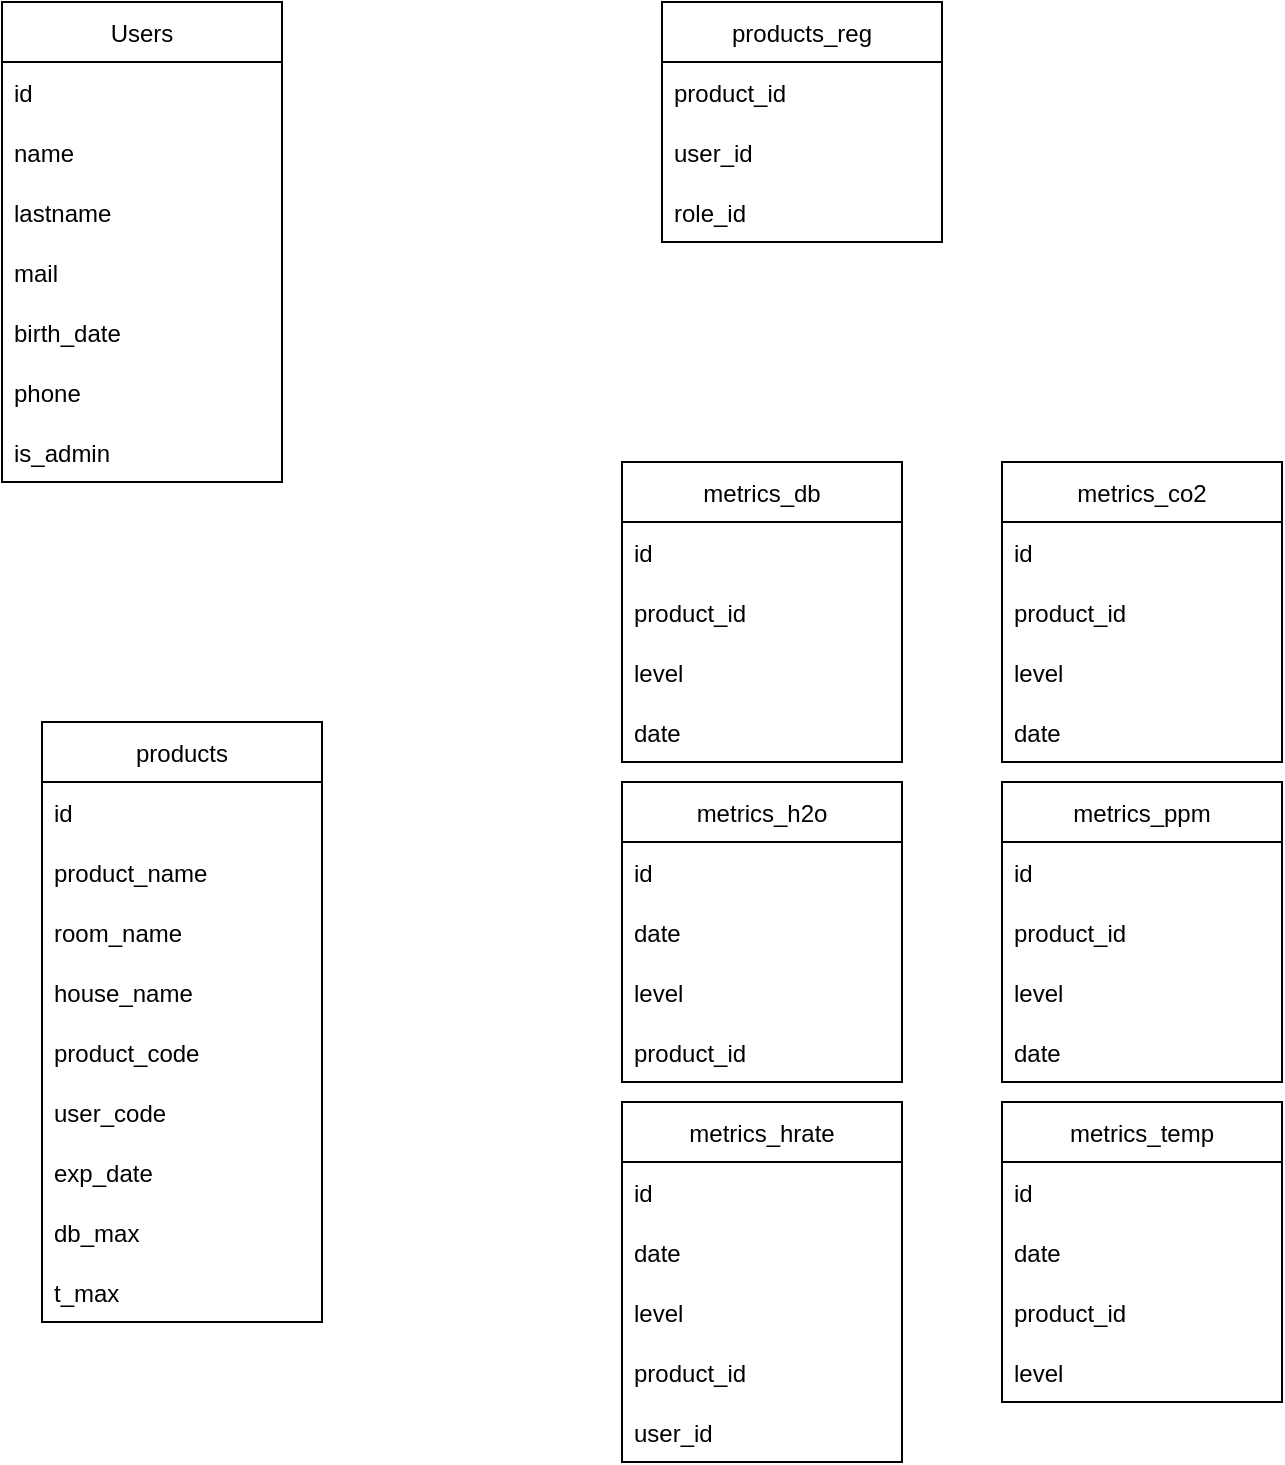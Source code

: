<mxfile version="20.4.0" type="github">
  <diagram id="R2lEEEUBdFMjLlhIrx00" name="Page-1">
    <mxGraphModel dx="1104" dy="803" grid="1" gridSize="10" guides="1" tooltips="1" connect="1" arrows="1" fold="1" page="1" pageScale="1" pageWidth="850" pageHeight="1100" math="0" shadow="0" extFonts="Permanent Marker^https://fonts.googleapis.com/css?family=Permanent+Marker">
      <root>
        <mxCell id="0" />
        <mxCell id="1" parent="0" />
        <mxCell id="564PJBKYlBP4g3b3QOYb-91" value="Users" style="swimlane;fontStyle=0;childLayout=stackLayout;horizontal=1;startSize=30;horizontalStack=0;resizeParent=1;resizeParentMax=0;resizeLast=0;collapsible=1;marginBottom=0;" vertex="1" parent="1">
          <mxGeometry x="80" y="50" width="140" height="240" as="geometry" />
        </mxCell>
        <mxCell id="564PJBKYlBP4g3b3QOYb-92" value="id" style="text;strokeColor=none;fillColor=none;align=left;verticalAlign=middle;spacingLeft=4;spacingRight=4;overflow=hidden;points=[[0,0.5],[1,0.5]];portConstraint=eastwest;rotatable=0;" vertex="1" parent="564PJBKYlBP4g3b3QOYb-91">
          <mxGeometry y="30" width="140" height="30" as="geometry" />
        </mxCell>
        <mxCell id="564PJBKYlBP4g3b3QOYb-93" value="name" style="text;strokeColor=none;fillColor=none;align=left;verticalAlign=middle;spacingLeft=4;spacingRight=4;overflow=hidden;points=[[0,0.5],[1,0.5]];portConstraint=eastwest;rotatable=0;" vertex="1" parent="564PJBKYlBP4g3b3QOYb-91">
          <mxGeometry y="60" width="140" height="30" as="geometry" />
        </mxCell>
        <mxCell id="564PJBKYlBP4g3b3QOYb-94" value="lastname" style="text;strokeColor=none;fillColor=none;align=left;verticalAlign=middle;spacingLeft=4;spacingRight=4;overflow=hidden;points=[[0,0.5],[1,0.5]];portConstraint=eastwest;rotatable=0;" vertex="1" parent="564PJBKYlBP4g3b3QOYb-91">
          <mxGeometry y="90" width="140" height="30" as="geometry" />
        </mxCell>
        <mxCell id="564PJBKYlBP4g3b3QOYb-166" value="mail" style="text;strokeColor=none;fillColor=none;align=left;verticalAlign=middle;spacingLeft=4;spacingRight=4;overflow=hidden;points=[[0,0.5],[1,0.5]];portConstraint=eastwest;rotatable=0;" vertex="1" parent="564PJBKYlBP4g3b3QOYb-91">
          <mxGeometry y="120" width="140" height="30" as="geometry" />
        </mxCell>
        <mxCell id="564PJBKYlBP4g3b3QOYb-165" value="birth_date" style="text;strokeColor=none;fillColor=none;align=left;verticalAlign=middle;spacingLeft=4;spacingRight=4;overflow=hidden;points=[[0,0.5],[1,0.5]];portConstraint=eastwest;rotatable=0;" vertex="1" parent="564PJBKYlBP4g3b3QOYb-91">
          <mxGeometry y="150" width="140" height="30" as="geometry" />
        </mxCell>
        <mxCell id="564PJBKYlBP4g3b3QOYb-168" value="phone" style="text;strokeColor=none;fillColor=none;align=left;verticalAlign=middle;spacingLeft=4;spacingRight=4;overflow=hidden;points=[[0,0.5],[1,0.5]];portConstraint=eastwest;rotatable=0;" vertex="1" parent="564PJBKYlBP4g3b3QOYb-91">
          <mxGeometry y="180" width="140" height="30" as="geometry" />
        </mxCell>
        <mxCell id="564PJBKYlBP4g3b3QOYb-164" value="is_admin" style="text;strokeColor=none;fillColor=none;align=left;verticalAlign=middle;spacingLeft=4;spacingRight=4;overflow=hidden;points=[[0,0.5],[1,0.5]];portConstraint=eastwest;rotatable=0;" vertex="1" parent="564PJBKYlBP4g3b3QOYb-91">
          <mxGeometry y="210" width="140" height="30" as="geometry" />
        </mxCell>
        <mxCell id="564PJBKYlBP4g3b3QOYb-95" value="metrics_h2o" style="swimlane;fontStyle=0;childLayout=stackLayout;horizontal=1;startSize=30;horizontalStack=0;resizeParent=1;resizeParentMax=0;resizeLast=0;collapsible=1;marginBottom=0;" vertex="1" parent="1">
          <mxGeometry x="390" y="440" width="140" height="150" as="geometry" />
        </mxCell>
        <mxCell id="564PJBKYlBP4g3b3QOYb-141" value="id" style="text;strokeColor=none;fillColor=none;align=left;verticalAlign=middle;spacingLeft=4;spacingRight=4;overflow=hidden;points=[[0,0.5],[1,0.5]];portConstraint=eastwest;rotatable=0;" vertex="1" parent="564PJBKYlBP4g3b3QOYb-95">
          <mxGeometry y="30" width="140" height="30" as="geometry" />
        </mxCell>
        <mxCell id="564PJBKYlBP4g3b3QOYb-144" value="date" style="text;strokeColor=none;fillColor=none;align=left;verticalAlign=middle;spacingLeft=4;spacingRight=4;overflow=hidden;points=[[0,0.5],[1,0.5]];portConstraint=eastwest;rotatable=0;" vertex="1" parent="564PJBKYlBP4g3b3QOYb-95">
          <mxGeometry y="60" width="140" height="30" as="geometry" />
        </mxCell>
        <mxCell id="564PJBKYlBP4g3b3QOYb-143" value="level" style="text;strokeColor=none;fillColor=none;align=left;verticalAlign=middle;spacingLeft=4;spacingRight=4;overflow=hidden;points=[[0,0.5],[1,0.5]];portConstraint=eastwest;rotatable=0;" vertex="1" parent="564PJBKYlBP4g3b3QOYb-95">
          <mxGeometry y="90" width="140" height="30" as="geometry" />
        </mxCell>
        <mxCell id="564PJBKYlBP4g3b3QOYb-142" value="product_id" style="text;strokeColor=none;fillColor=none;align=left;verticalAlign=middle;spacingLeft=4;spacingRight=4;overflow=hidden;points=[[0,0.5],[1,0.5]];portConstraint=eastwest;rotatable=0;" vertex="1" parent="564PJBKYlBP4g3b3QOYb-95">
          <mxGeometry y="120" width="140" height="30" as="geometry" />
        </mxCell>
        <mxCell id="564PJBKYlBP4g3b3QOYb-103" value="metrics_db" style="swimlane;fontStyle=0;childLayout=stackLayout;horizontal=1;startSize=30;horizontalStack=0;resizeParent=1;resizeParentMax=0;resizeLast=0;collapsible=1;marginBottom=0;" vertex="1" parent="1">
          <mxGeometry x="390" y="280" width="140" height="150" as="geometry" />
        </mxCell>
        <mxCell id="564PJBKYlBP4g3b3QOYb-104" value="id" style="text;strokeColor=none;fillColor=none;align=left;verticalAlign=middle;spacingLeft=4;spacingRight=4;overflow=hidden;points=[[0,0.5],[1,0.5]];portConstraint=eastwest;rotatable=0;" vertex="1" parent="564PJBKYlBP4g3b3QOYb-103">
          <mxGeometry y="30" width="140" height="30" as="geometry" />
        </mxCell>
        <mxCell id="564PJBKYlBP4g3b3QOYb-105" value="product_id" style="text;strokeColor=none;fillColor=none;align=left;verticalAlign=middle;spacingLeft=4;spacingRight=4;overflow=hidden;points=[[0,0.5],[1,0.5]];portConstraint=eastwest;rotatable=0;" vertex="1" parent="564PJBKYlBP4g3b3QOYb-103">
          <mxGeometry y="60" width="140" height="30" as="geometry" />
        </mxCell>
        <mxCell id="564PJBKYlBP4g3b3QOYb-106" value="level" style="text;strokeColor=none;fillColor=none;align=left;verticalAlign=middle;spacingLeft=4;spacingRight=4;overflow=hidden;points=[[0,0.5],[1,0.5]];portConstraint=eastwest;rotatable=0;" vertex="1" parent="564PJBKYlBP4g3b3QOYb-103">
          <mxGeometry y="90" width="140" height="30" as="geometry" />
        </mxCell>
        <mxCell id="564PJBKYlBP4g3b3QOYb-131" value="date" style="text;strokeColor=none;fillColor=none;align=left;verticalAlign=middle;spacingLeft=4;spacingRight=4;overflow=hidden;points=[[0,0.5],[1,0.5]];portConstraint=eastwest;rotatable=0;" vertex="1" parent="564PJBKYlBP4g3b3QOYb-103">
          <mxGeometry y="120" width="140" height="30" as="geometry" />
        </mxCell>
        <mxCell id="564PJBKYlBP4g3b3QOYb-111" value="products" style="swimlane;fontStyle=0;childLayout=stackLayout;horizontal=1;startSize=30;horizontalStack=0;resizeParent=1;resizeParentMax=0;resizeLast=0;collapsible=1;marginBottom=0;" vertex="1" parent="1">
          <mxGeometry x="100" y="410" width="140" height="300" as="geometry" />
        </mxCell>
        <mxCell id="564PJBKYlBP4g3b3QOYb-112" value="id" style="text;strokeColor=none;fillColor=none;align=left;verticalAlign=middle;spacingLeft=4;spacingRight=4;overflow=hidden;points=[[0,0.5],[1,0.5]];portConstraint=eastwest;rotatable=0;" vertex="1" parent="564PJBKYlBP4g3b3QOYb-111">
          <mxGeometry y="30" width="140" height="30" as="geometry" />
        </mxCell>
        <mxCell id="564PJBKYlBP4g3b3QOYb-114" value="product_name" style="text;strokeColor=none;fillColor=none;align=left;verticalAlign=middle;spacingLeft=4;spacingRight=4;overflow=hidden;points=[[0,0.5],[1,0.5]];portConstraint=eastwest;rotatable=0;" vertex="1" parent="564PJBKYlBP4g3b3QOYb-111">
          <mxGeometry y="60" width="140" height="30" as="geometry" />
        </mxCell>
        <mxCell id="564PJBKYlBP4g3b3QOYb-113" value="room_name" style="text;strokeColor=none;fillColor=none;align=left;verticalAlign=middle;spacingLeft=4;spacingRight=4;overflow=hidden;points=[[0,0.5],[1,0.5]];portConstraint=eastwest;rotatable=0;" vertex="1" parent="564PJBKYlBP4g3b3QOYb-111">
          <mxGeometry y="90" width="140" height="30" as="geometry" />
        </mxCell>
        <mxCell id="564PJBKYlBP4g3b3QOYb-157" value="house_name" style="text;strokeColor=none;fillColor=none;align=left;verticalAlign=middle;spacingLeft=4;spacingRight=4;overflow=hidden;points=[[0,0.5],[1,0.5]];portConstraint=eastwest;rotatable=0;" vertex="1" parent="564PJBKYlBP4g3b3QOYb-111">
          <mxGeometry y="120" width="140" height="30" as="geometry" />
        </mxCell>
        <mxCell id="564PJBKYlBP4g3b3QOYb-158" value="product_code" style="text;strokeColor=none;fillColor=none;align=left;verticalAlign=middle;spacingLeft=4;spacingRight=4;overflow=hidden;points=[[0,0.5],[1,0.5]];portConstraint=eastwest;rotatable=0;" vertex="1" parent="564PJBKYlBP4g3b3QOYb-111">
          <mxGeometry y="150" width="140" height="30" as="geometry" />
        </mxCell>
        <mxCell id="564PJBKYlBP4g3b3QOYb-160" value="user_code" style="text;strokeColor=none;fillColor=none;align=left;verticalAlign=middle;spacingLeft=4;spacingRight=4;overflow=hidden;points=[[0,0.5],[1,0.5]];portConstraint=eastwest;rotatable=0;" vertex="1" parent="564PJBKYlBP4g3b3QOYb-111">
          <mxGeometry y="180" width="140" height="30" as="geometry" />
        </mxCell>
        <mxCell id="564PJBKYlBP4g3b3QOYb-159" value="exp_date" style="text;strokeColor=none;fillColor=none;align=left;verticalAlign=middle;spacingLeft=4;spacingRight=4;overflow=hidden;points=[[0,0.5],[1,0.5]];portConstraint=eastwest;rotatable=0;" vertex="1" parent="564PJBKYlBP4g3b3QOYb-111">
          <mxGeometry y="210" width="140" height="30" as="geometry" />
        </mxCell>
        <mxCell id="564PJBKYlBP4g3b3QOYb-161" value="db_max" style="text;strokeColor=none;fillColor=none;align=left;verticalAlign=middle;spacingLeft=4;spacingRight=4;overflow=hidden;points=[[0,0.5],[1,0.5]];portConstraint=eastwest;rotatable=0;" vertex="1" parent="564PJBKYlBP4g3b3QOYb-111">
          <mxGeometry y="240" width="140" height="30" as="geometry" />
        </mxCell>
        <mxCell id="564PJBKYlBP4g3b3QOYb-163" value="t_max" style="text;strokeColor=none;fillColor=none;align=left;verticalAlign=middle;spacingLeft=4;spacingRight=4;overflow=hidden;points=[[0,0.5],[1,0.5]];portConstraint=eastwest;rotatable=0;" vertex="1" parent="564PJBKYlBP4g3b3QOYb-111">
          <mxGeometry y="270" width="140" height="30" as="geometry" />
        </mxCell>
        <mxCell id="564PJBKYlBP4g3b3QOYb-115" value="metrics_hrate" style="swimlane;fontStyle=0;childLayout=stackLayout;horizontal=1;startSize=30;horizontalStack=0;resizeParent=1;resizeParentMax=0;resizeLast=0;collapsible=1;marginBottom=0;" vertex="1" parent="1">
          <mxGeometry x="390" y="600" width="140" height="180" as="geometry" />
        </mxCell>
        <mxCell id="564PJBKYlBP4g3b3QOYb-156" value="id" style="text;strokeColor=none;fillColor=none;align=left;verticalAlign=middle;spacingLeft=4;spacingRight=4;overflow=hidden;points=[[0,0.5],[1,0.5]];portConstraint=eastwest;rotatable=0;" vertex="1" parent="564PJBKYlBP4g3b3QOYb-115">
          <mxGeometry y="30" width="140" height="30" as="geometry" />
        </mxCell>
        <mxCell id="564PJBKYlBP4g3b3QOYb-153" value="date" style="text;strokeColor=none;fillColor=none;align=left;verticalAlign=middle;spacingLeft=4;spacingRight=4;overflow=hidden;points=[[0,0.5],[1,0.5]];portConstraint=eastwest;rotatable=0;" vertex="1" parent="564PJBKYlBP4g3b3QOYb-115">
          <mxGeometry y="60" width="140" height="30" as="geometry" />
        </mxCell>
        <mxCell id="564PJBKYlBP4g3b3QOYb-154" value="level" style="text;strokeColor=none;fillColor=none;align=left;verticalAlign=middle;spacingLeft=4;spacingRight=4;overflow=hidden;points=[[0,0.5],[1,0.5]];portConstraint=eastwest;rotatable=0;" vertex="1" parent="564PJBKYlBP4g3b3QOYb-115">
          <mxGeometry y="90" width="140" height="30" as="geometry" />
        </mxCell>
        <mxCell id="564PJBKYlBP4g3b3QOYb-155" value="product_id" style="text;strokeColor=none;fillColor=none;align=left;verticalAlign=middle;spacingLeft=4;spacingRight=4;overflow=hidden;points=[[0,0.5],[1,0.5]];portConstraint=eastwest;rotatable=0;" vertex="1" parent="564PJBKYlBP4g3b3QOYb-115">
          <mxGeometry y="120" width="140" height="30" as="geometry" />
        </mxCell>
        <mxCell id="564PJBKYlBP4g3b3QOYb-117" value="user_id" style="text;strokeColor=none;fillColor=none;align=left;verticalAlign=middle;spacingLeft=4;spacingRight=4;overflow=hidden;points=[[0,0.5],[1,0.5]];portConstraint=eastwest;rotatable=0;" vertex="1" parent="564PJBKYlBP4g3b3QOYb-115">
          <mxGeometry y="150" width="140" height="30" as="geometry" />
        </mxCell>
        <mxCell id="564PJBKYlBP4g3b3QOYb-119" value="metrics_ppm" style="swimlane;fontStyle=0;childLayout=stackLayout;horizontal=1;startSize=30;horizontalStack=0;resizeParent=1;resizeParentMax=0;resizeLast=0;collapsible=1;marginBottom=0;" vertex="1" parent="1">
          <mxGeometry x="580" y="440" width="140" height="150" as="geometry" />
        </mxCell>
        <mxCell id="564PJBKYlBP4g3b3QOYb-148" value="id" style="text;strokeColor=none;fillColor=none;align=left;verticalAlign=middle;spacingLeft=4;spacingRight=4;overflow=hidden;points=[[0,0.5],[1,0.5]];portConstraint=eastwest;rotatable=0;" vertex="1" parent="564PJBKYlBP4g3b3QOYb-119">
          <mxGeometry y="30" width="140" height="30" as="geometry" />
        </mxCell>
        <mxCell id="564PJBKYlBP4g3b3QOYb-147" value="product_id" style="text;strokeColor=none;fillColor=none;align=left;verticalAlign=middle;spacingLeft=4;spacingRight=4;overflow=hidden;points=[[0,0.5],[1,0.5]];portConstraint=eastwest;rotatable=0;" vertex="1" parent="564PJBKYlBP4g3b3QOYb-119">
          <mxGeometry y="60" width="140" height="30" as="geometry" />
        </mxCell>
        <mxCell id="564PJBKYlBP4g3b3QOYb-146" value="level" style="text;strokeColor=none;fillColor=none;align=left;verticalAlign=middle;spacingLeft=4;spacingRight=4;overflow=hidden;points=[[0,0.5],[1,0.5]];portConstraint=eastwest;rotatable=0;" vertex="1" parent="564PJBKYlBP4g3b3QOYb-119">
          <mxGeometry y="90" width="140" height="30" as="geometry" />
        </mxCell>
        <mxCell id="564PJBKYlBP4g3b3QOYb-145" value="date" style="text;strokeColor=none;fillColor=none;align=left;verticalAlign=middle;spacingLeft=4;spacingRight=4;overflow=hidden;points=[[0,0.5],[1,0.5]];portConstraint=eastwest;rotatable=0;" vertex="1" parent="564PJBKYlBP4g3b3QOYb-119">
          <mxGeometry y="120" width="140" height="30" as="geometry" />
        </mxCell>
        <mxCell id="564PJBKYlBP4g3b3QOYb-123" value="products_reg" style="swimlane;fontStyle=0;childLayout=stackLayout;horizontal=1;startSize=30;horizontalStack=0;resizeParent=1;resizeParentMax=0;resizeLast=0;collapsible=1;marginBottom=0;" vertex="1" parent="1">
          <mxGeometry x="410" y="50" width="140" height="120" as="geometry" />
        </mxCell>
        <mxCell id="564PJBKYlBP4g3b3QOYb-124" value="product_id" style="text;strokeColor=none;fillColor=none;align=left;verticalAlign=middle;spacingLeft=4;spacingRight=4;overflow=hidden;points=[[0,0.5],[1,0.5]];portConstraint=eastwest;rotatable=0;" vertex="1" parent="564PJBKYlBP4g3b3QOYb-123">
          <mxGeometry y="30" width="140" height="30" as="geometry" />
        </mxCell>
        <mxCell id="564PJBKYlBP4g3b3QOYb-125" value="user_id" style="text;strokeColor=none;fillColor=none;align=left;verticalAlign=middle;spacingLeft=4;spacingRight=4;overflow=hidden;points=[[0,0.5],[1,0.5]];portConstraint=eastwest;rotatable=0;" vertex="1" parent="564PJBKYlBP4g3b3QOYb-123">
          <mxGeometry y="60" width="140" height="30" as="geometry" />
        </mxCell>
        <mxCell id="564PJBKYlBP4g3b3QOYb-126" value="role_id" style="text;strokeColor=none;fillColor=none;align=left;verticalAlign=middle;spacingLeft=4;spacingRight=4;overflow=hidden;points=[[0,0.5],[1,0.5]];portConstraint=eastwest;rotatable=0;" vertex="1" parent="564PJBKYlBP4g3b3QOYb-123">
          <mxGeometry y="90" width="140" height="30" as="geometry" />
        </mxCell>
        <mxCell id="564PJBKYlBP4g3b3QOYb-127" value="metrics_temp" style="swimlane;fontStyle=0;childLayout=stackLayout;horizontal=1;startSize=30;horizontalStack=0;resizeParent=1;resizeParentMax=0;resizeLast=0;collapsible=1;marginBottom=0;" vertex="1" parent="1">
          <mxGeometry x="580" y="600" width="140" height="150" as="geometry" />
        </mxCell>
        <mxCell id="564PJBKYlBP4g3b3QOYb-152" value="id" style="text;strokeColor=none;fillColor=none;align=left;verticalAlign=middle;spacingLeft=4;spacingRight=4;overflow=hidden;points=[[0,0.5],[1,0.5]];portConstraint=eastwest;rotatable=0;" vertex="1" parent="564PJBKYlBP4g3b3QOYb-127">
          <mxGeometry y="30" width="140" height="30" as="geometry" />
        </mxCell>
        <mxCell id="564PJBKYlBP4g3b3QOYb-149" value="date" style="text;strokeColor=none;fillColor=none;align=left;verticalAlign=middle;spacingLeft=4;spacingRight=4;overflow=hidden;points=[[0,0.5],[1,0.5]];portConstraint=eastwest;rotatable=0;" vertex="1" parent="564PJBKYlBP4g3b3QOYb-127">
          <mxGeometry y="60" width="140" height="30" as="geometry" />
        </mxCell>
        <mxCell id="564PJBKYlBP4g3b3QOYb-151" value="product_id" style="text;strokeColor=none;fillColor=none;align=left;verticalAlign=middle;spacingLeft=4;spacingRight=4;overflow=hidden;points=[[0,0.5],[1,0.5]];portConstraint=eastwest;rotatable=0;" vertex="1" parent="564PJBKYlBP4g3b3QOYb-127">
          <mxGeometry y="90" width="140" height="30" as="geometry" />
        </mxCell>
        <mxCell id="564PJBKYlBP4g3b3QOYb-150" value="level" style="text;strokeColor=none;fillColor=none;align=left;verticalAlign=middle;spacingLeft=4;spacingRight=4;overflow=hidden;points=[[0,0.5],[1,0.5]];portConstraint=eastwest;rotatable=0;" vertex="1" parent="564PJBKYlBP4g3b3QOYb-127">
          <mxGeometry y="120" width="140" height="30" as="geometry" />
        </mxCell>
        <mxCell id="564PJBKYlBP4g3b3QOYb-136" value="metrics_co2" style="swimlane;fontStyle=0;childLayout=stackLayout;horizontal=1;startSize=30;horizontalStack=0;resizeParent=1;resizeParentMax=0;resizeLast=0;collapsible=1;marginBottom=0;" vertex="1" parent="1">
          <mxGeometry x="580" y="280" width="140" height="150" as="geometry" />
        </mxCell>
        <mxCell id="564PJBKYlBP4g3b3QOYb-137" value="id" style="text;strokeColor=none;fillColor=none;align=left;verticalAlign=middle;spacingLeft=4;spacingRight=4;overflow=hidden;points=[[0,0.5],[1,0.5]];portConstraint=eastwest;rotatable=0;" vertex="1" parent="564PJBKYlBP4g3b3QOYb-136">
          <mxGeometry y="30" width="140" height="30" as="geometry" />
        </mxCell>
        <mxCell id="564PJBKYlBP4g3b3QOYb-138" value="product_id" style="text;strokeColor=none;fillColor=none;align=left;verticalAlign=middle;spacingLeft=4;spacingRight=4;overflow=hidden;points=[[0,0.5],[1,0.5]];portConstraint=eastwest;rotatable=0;" vertex="1" parent="564PJBKYlBP4g3b3QOYb-136">
          <mxGeometry y="60" width="140" height="30" as="geometry" />
        </mxCell>
        <mxCell id="564PJBKYlBP4g3b3QOYb-139" value="level" style="text;strokeColor=none;fillColor=none;align=left;verticalAlign=middle;spacingLeft=4;spacingRight=4;overflow=hidden;points=[[0,0.5],[1,0.5]];portConstraint=eastwest;rotatable=0;" vertex="1" parent="564PJBKYlBP4g3b3QOYb-136">
          <mxGeometry y="90" width="140" height="30" as="geometry" />
        </mxCell>
        <mxCell id="564PJBKYlBP4g3b3QOYb-140" value="date" style="text;strokeColor=none;fillColor=none;align=left;verticalAlign=middle;spacingLeft=4;spacingRight=4;overflow=hidden;points=[[0,0.5],[1,0.5]];portConstraint=eastwest;rotatable=0;" vertex="1" parent="564PJBKYlBP4g3b3QOYb-136">
          <mxGeometry y="120" width="140" height="30" as="geometry" />
        </mxCell>
      </root>
    </mxGraphModel>
  </diagram>
</mxfile>
